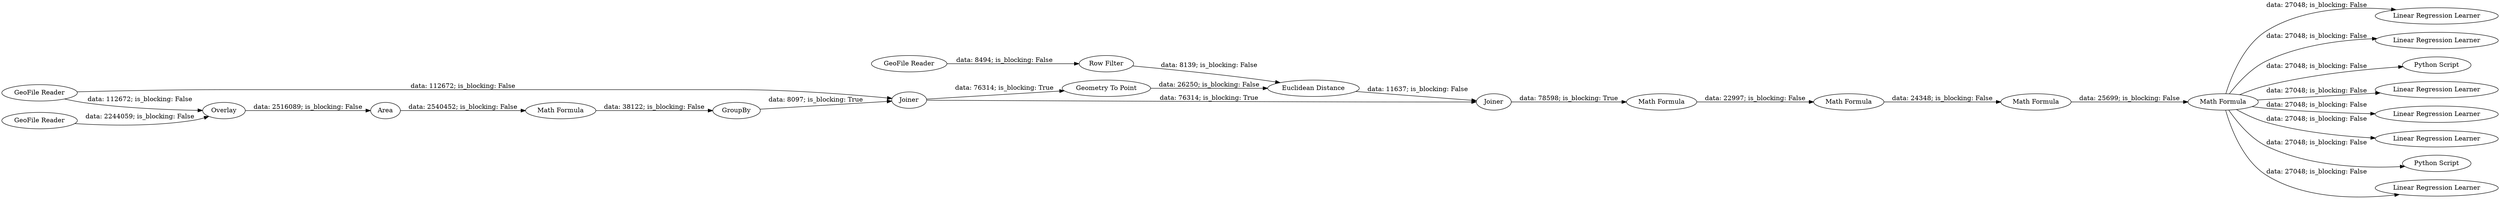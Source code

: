 digraph {
	"-5094323916224746157_4" [label=Overlay]
	"-5094323916224746157_23" [label="Linear Regression Learner"]
	"-5094323916224746157_17" [label="Math Formula"]
	"-5094323916224746157_9" [label="Geometry To Point"]
	"-5094323916224746157_13" [label=Joiner]
	"-5094323916224746157_12" [label="Euclidean Distance"]
	"-5094323916224746157_7" [label=GroupBy]
	"-5094323916224746157_16" [label="Math Formula"]
	"-5094323916224746157_1" [label="GeoFile Reader"]
	"-5094323916224746157_19" [label="Linear Regression Learner"]
	"-5094323916224746157_11" [label="Row Filter"]
	"-5094323916224746157_25" [label="Python Script"]
	"-5094323916224746157_2" [label="GeoFile Reader"]
	"-5094323916224746157_24" [label="Linear Regression Learner"]
	"-5094323916224746157_10" [label="GeoFile Reader"]
	"-5094323916224746157_6" [label="Math Formula"]
	"-5094323916224746157_8" [label=Joiner]
	"-5094323916224746157_22" [label="Linear Regression Learner"]
	"-5094323916224746157_18" [label="Math Formula"]
	"-5094323916224746157_20" [label="Linear Regression Learner"]
	"-5094323916224746157_26" [label="Python Script"]
	"-5094323916224746157_15" [label="Math Formula"]
	"-5094323916224746157_21" [label="Linear Regression Learner"]
	"-5094323916224746157_5" [label=Area]
	"-5094323916224746157_8" -> "-5094323916224746157_13" [label="data: 76314; is_blocking: True"]
	"-5094323916224746157_9" -> "-5094323916224746157_12" [label="data: 26250; is_blocking: False"]
	"-5094323916224746157_16" -> "-5094323916224746157_17" [label="data: 24348; is_blocking: False"]
	"-5094323916224746157_18" -> "-5094323916224746157_21" [label="data: 27048; is_blocking: False"]
	"-5094323916224746157_17" -> "-5094323916224746157_18" [label="data: 25699; is_blocking: False"]
	"-5094323916224746157_4" -> "-5094323916224746157_5" [label="data: 2516089; is_blocking: False"]
	"-5094323916224746157_8" -> "-5094323916224746157_9" [label="data: 76314; is_blocking: True"]
	"-5094323916224746157_11" -> "-5094323916224746157_12" [label="data: 8139; is_blocking: False"]
	"-5094323916224746157_2" -> "-5094323916224746157_8" [label="data: 112672; is_blocking: False"]
	"-5094323916224746157_13" -> "-5094323916224746157_15" [label="data: 78598; is_blocking: True"]
	"-5094323916224746157_18" -> "-5094323916224746157_24" [label="data: 27048; is_blocking: False"]
	"-5094323916224746157_18" -> "-5094323916224746157_23" [label="data: 27048; is_blocking: False"]
	"-5094323916224746157_7" -> "-5094323916224746157_8" [label="data: 8097; is_blocking: True"]
	"-5094323916224746157_18" -> "-5094323916224746157_26" [label="data: 27048; is_blocking: False"]
	"-5094323916224746157_18" -> "-5094323916224746157_25" [label="data: 27048; is_blocking: False"]
	"-5094323916224746157_12" -> "-5094323916224746157_13" [label="data: 11637; is_blocking: False"]
	"-5094323916224746157_15" -> "-5094323916224746157_16" [label="data: 22997; is_blocking: False"]
	"-5094323916224746157_10" -> "-5094323916224746157_11" [label="data: 8494; is_blocking: False"]
	"-5094323916224746157_6" -> "-5094323916224746157_7" [label="data: 38122; is_blocking: False"]
	"-5094323916224746157_5" -> "-5094323916224746157_6" [label="data: 2540452; is_blocking: False"]
	"-5094323916224746157_2" -> "-5094323916224746157_4" [label="data: 112672; is_blocking: False"]
	"-5094323916224746157_18" -> "-5094323916224746157_22" [label="data: 27048; is_blocking: False"]
	"-5094323916224746157_18" -> "-5094323916224746157_19" [label="data: 27048; is_blocking: False"]
	"-5094323916224746157_18" -> "-5094323916224746157_20" [label="data: 27048; is_blocking: False"]
	"-5094323916224746157_1" -> "-5094323916224746157_4" [label="data: 2244059; is_blocking: False"]
	rankdir=LR
}
